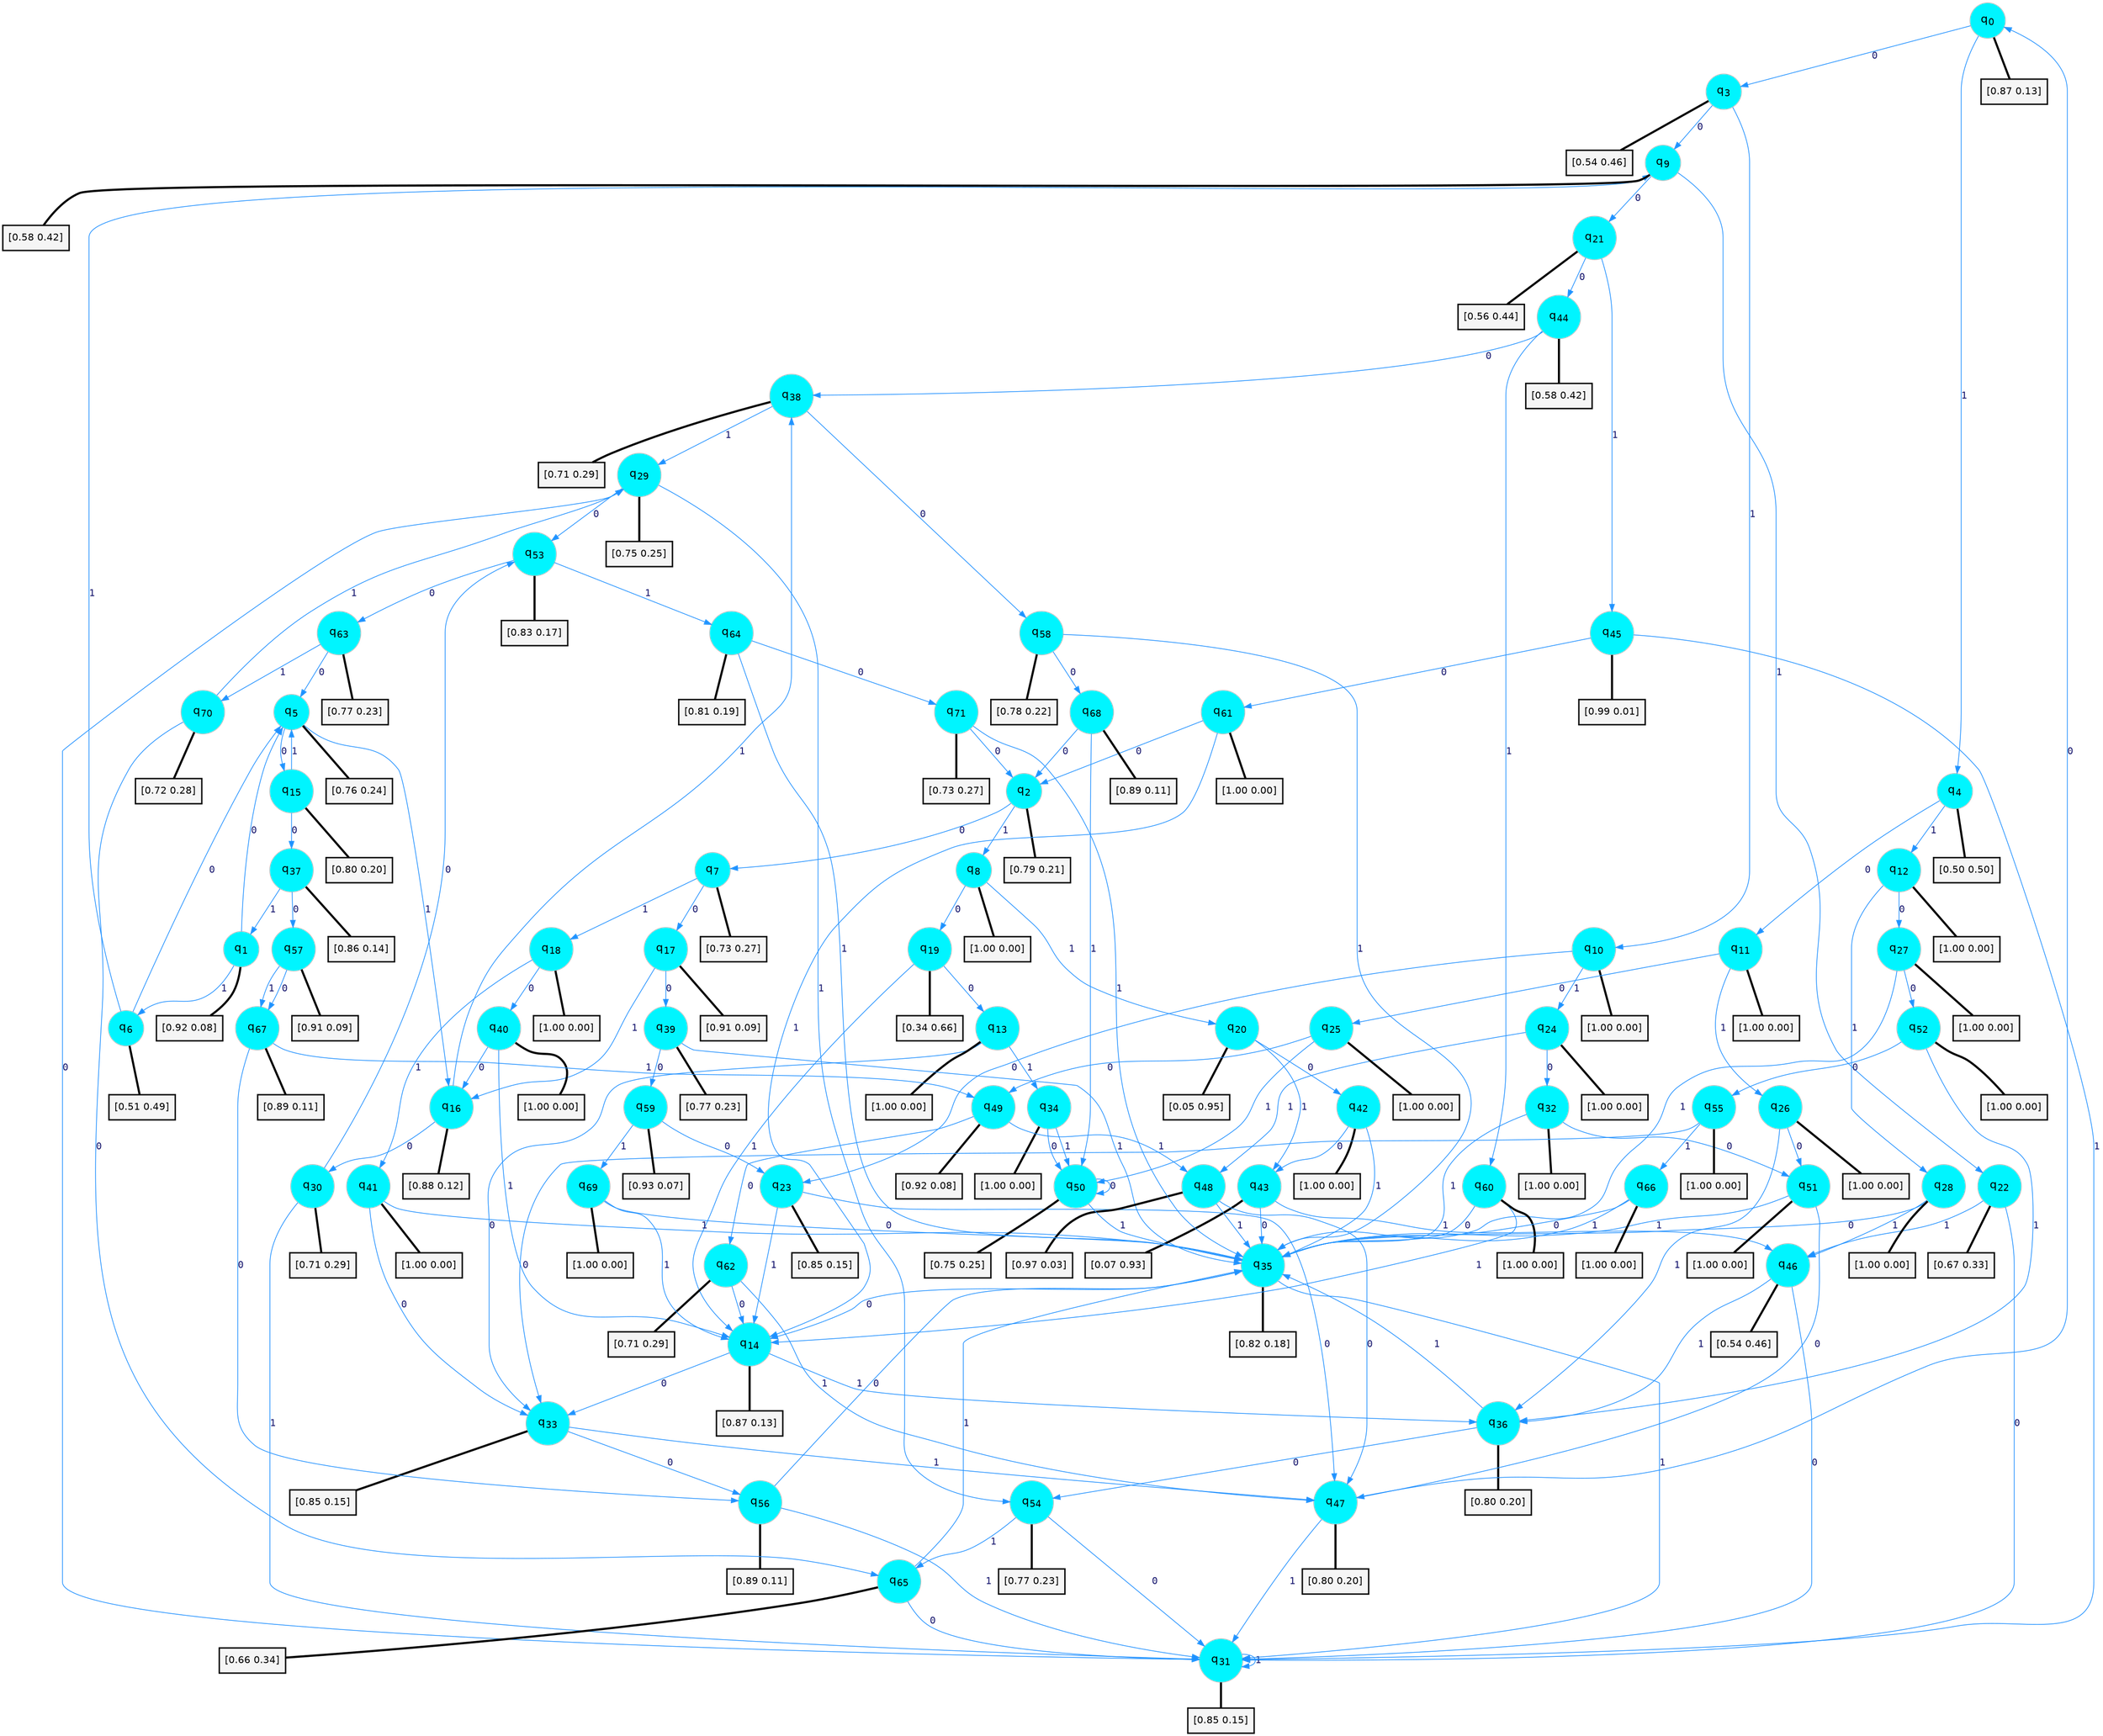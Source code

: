 digraph G {
graph [
bgcolor=transparent, dpi=300, rankdir=TD, size="40,25"];
node [
color=gray, fillcolor=turquoise1, fontcolor=black, fontname=Helvetica, fontsize=16, fontweight=bold, shape=circle, style=filled];
edge [
arrowsize=1, color=dodgerblue1, fontcolor=midnightblue, fontname=courier, fontweight=bold, penwidth=1, style=solid, weight=20];
0[label=<q<SUB>0</SUB>>];
1[label=<q<SUB>1</SUB>>];
2[label=<q<SUB>2</SUB>>];
3[label=<q<SUB>3</SUB>>];
4[label=<q<SUB>4</SUB>>];
5[label=<q<SUB>5</SUB>>];
6[label=<q<SUB>6</SUB>>];
7[label=<q<SUB>7</SUB>>];
8[label=<q<SUB>8</SUB>>];
9[label=<q<SUB>9</SUB>>];
10[label=<q<SUB>10</SUB>>];
11[label=<q<SUB>11</SUB>>];
12[label=<q<SUB>12</SUB>>];
13[label=<q<SUB>13</SUB>>];
14[label=<q<SUB>14</SUB>>];
15[label=<q<SUB>15</SUB>>];
16[label=<q<SUB>16</SUB>>];
17[label=<q<SUB>17</SUB>>];
18[label=<q<SUB>18</SUB>>];
19[label=<q<SUB>19</SUB>>];
20[label=<q<SUB>20</SUB>>];
21[label=<q<SUB>21</SUB>>];
22[label=<q<SUB>22</SUB>>];
23[label=<q<SUB>23</SUB>>];
24[label=<q<SUB>24</SUB>>];
25[label=<q<SUB>25</SUB>>];
26[label=<q<SUB>26</SUB>>];
27[label=<q<SUB>27</SUB>>];
28[label=<q<SUB>28</SUB>>];
29[label=<q<SUB>29</SUB>>];
30[label=<q<SUB>30</SUB>>];
31[label=<q<SUB>31</SUB>>];
32[label=<q<SUB>32</SUB>>];
33[label=<q<SUB>33</SUB>>];
34[label=<q<SUB>34</SUB>>];
35[label=<q<SUB>35</SUB>>];
36[label=<q<SUB>36</SUB>>];
37[label=<q<SUB>37</SUB>>];
38[label=<q<SUB>38</SUB>>];
39[label=<q<SUB>39</SUB>>];
40[label=<q<SUB>40</SUB>>];
41[label=<q<SUB>41</SUB>>];
42[label=<q<SUB>42</SUB>>];
43[label=<q<SUB>43</SUB>>];
44[label=<q<SUB>44</SUB>>];
45[label=<q<SUB>45</SUB>>];
46[label=<q<SUB>46</SUB>>];
47[label=<q<SUB>47</SUB>>];
48[label=<q<SUB>48</SUB>>];
49[label=<q<SUB>49</SUB>>];
50[label=<q<SUB>50</SUB>>];
51[label=<q<SUB>51</SUB>>];
52[label=<q<SUB>52</SUB>>];
53[label=<q<SUB>53</SUB>>];
54[label=<q<SUB>54</SUB>>];
55[label=<q<SUB>55</SUB>>];
56[label=<q<SUB>56</SUB>>];
57[label=<q<SUB>57</SUB>>];
58[label=<q<SUB>58</SUB>>];
59[label=<q<SUB>59</SUB>>];
60[label=<q<SUB>60</SUB>>];
61[label=<q<SUB>61</SUB>>];
62[label=<q<SUB>62</SUB>>];
63[label=<q<SUB>63</SUB>>];
64[label=<q<SUB>64</SUB>>];
65[label=<q<SUB>65</SUB>>];
66[label=<q<SUB>66</SUB>>];
67[label=<q<SUB>67</SUB>>];
68[label=<q<SUB>68</SUB>>];
69[label=<q<SUB>69</SUB>>];
70[label=<q<SUB>70</SUB>>];
71[label=<q<SUB>71</SUB>>];
72[label="[0.87 0.13]", shape=box,fontcolor=black, fontname=Helvetica, fontsize=14, penwidth=2, fillcolor=whitesmoke,color=black];
73[label="[0.92 0.08]", shape=box,fontcolor=black, fontname=Helvetica, fontsize=14, penwidth=2, fillcolor=whitesmoke,color=black];
74[label="[0.79 0.21]", shape=box,fontcolor=black, fontname=Helvetica, fontsize=14, penwidth=2, fillcolor=whitesmoke,color=black];
75[label="[0.54 0.46]", shape=box,fontcolor=black, fontname=Helvetica, fontsize=14, penwidth=2, fillcolor=whitesmoke,color=black];
76[label="[0.50 0.50]", shape=box,fontcolor=black, fontname=Helvetica, fontsize=14, penwidth=2, fillcolor=whitesmoke,color=black];
77[label="[0.76 0.24]", shape=box,fontcolor=black, fontname=Helvetica, fontsize=14, penwidth=2, fillcolor=whitesmoke,color=black];
78[label="[0.51 0.49]", shape=box,fontcolor=black, fontname=Helvetica, fontsize=14, penwidth=2, fillcolor=whitesmoke,color=black];
79[label="[0.73 0.27]", shape=box,fontcolor=black, fontname=Helvetica, fontsize=14, penwidth=2, fillcolor=whitesmoke,color=black];
80[label="[1.00 0.00]", shape=box,fontcolor=black, fontname=Helvetica, fontsize=14, penwidth=2, fillcolor=whitesmoke,color=black];
81[label="[0.58 0.42]", shape=box,fontcolor=black, fontname=Helvetica, fontsize=14, penwidth=2, fillcolor=whitesmoke,color=black];
82[label="[1.00 0.00]", shape=box,fontcolor=black, fontname=Helvetica, fontsize=14, penwidth=2, fillcolor=whitesmoke,color=black];
83[label="[1.00 0.00]", shape=box,fontcolor=black, fontname=Helvetica, fontsize=14, penwidth=2, fillcolor=whitesmoke,color=black];
84[label="[1.00 0.00]", shape=box,fontcolor=black, fontname=Helvetica, fontsize=14, penwidth=2, fillcolor=whitesmoke,color=black];
85[label="[1.00 0.00]", shape=box,fontcolor=black, fontname=Helvetica, fontsize=14, penwidth=2, fillcolor=whitesmoke,color=black];
86[label="[0.87 0.13]", shape=box,fontcolor=black, fontname=Helvetica, fontsize=14, penwidth=2, fillcolor=whitesmoke,color=black];
87[label="[0.80 0.20]", shape=box,fontcolor=black, fontname=Helvetica, fontsize=14, penwidth=2, fillcolor=whitesmoke,color=black];
88[label="[0.88 0.12]", shape=box,fontcolor=black, fontname=Helvetica, fontsize=14, penwidth=2, fillcolor=whitesmoke,color=black];
89[label="[0.91 0.09]", shape=box,fontcolor=black, fontname=Helvetica, fontsize=14, penwidth=2, fillcolor=whitesmoke,color=black];
90[label="[1.00 0.00]", shape=box,fontcolor=black, fontname=Helvetica, fontsize=14, penwidth=2, fillcolor=whitesmoke,color=black];
91[label="[0.34 0.66]", shape=box,fontcolor=black, fontname=Helvetica, fontsize=14, penwidth=2, fillcolor=whitesmoke,color=black];
92[label="[0.05 0.95]", shape=box,fontcolor=black, fontname=Helvetica, fontsize=14, penwidth=2, fillcolor=whitesmoke,color=black];
93[label="[0.56 0.44]", shape=box,fontcolor=black, fontname=Helvetica, fontsize=14, penwidth=2, fillcolor=whitesmoke,color=black];
94[label="[0.67 0.33]", shape=box,fontcolor=black, fontname=Helvetica, fontsize=14, penwidth=2, fillcolor=whitesmoke,color=black];
95[label="[0.85 0.15]", shape=box,fontcolor=black, fontname=Helvetica, fontsize=14, penwidth=2, fillcolor=whitesmoke,color=black];
96[label="[1.00 0.00]", shape=box,fontcolor=black, fontname=Helvetica, fontsize=14, penwidth=2, fillcolor=whitesmoke,color=black];
97[label="[1.00 0.00]", shape=box,fontcolor=black, fontname=Helvetica, fontsize=14, penwidth=2, fillcolor=whitesmoke,color=black];
98[label="[1.00 0.00]", shape=box,fontcolor=black, fontname=Helvetica, fontsize=14, penwidth=2, fillcolor=whitesmoke,color=black];
99[label="[1.00 0.00]", shape=box,fontcolor=black, fontname=Helvetica, fontsize=14, penwidth=2, fillcolor=whitesmoke,color=black];
100[label="[1.00 0.00]", shape=box,fontcolor=black, fontname=Helvetica, fontsize=14, penwidth=2, fillcolor=whitesmoke,color=black];
101[label="[0.75 0.25]", shape=box,fontcolor=black, fontname=Helvetica, fontsize=14, penwidth=2, fillcolor=whitesmoke,color=black];
102[label="[0.71 0.29]", shape=box,fontcolor=black, fontname=Helvetica, fontsize=14, penwidth=2, fillcolor=whitesmoke,color=black];
103[label="[0.85 0.15]", shape=box,fontcolor=black, fontname=Helvetica, fontsize=14, penwidth=2, fillcolor=whitesmoke,color=black];
104[label="[1.00 0.00]", shape=box,fontcolor=black, fontname=Helvetica, fontsize=14, penwidth=2, fillcolor=whitesmoke,color=black];
105[label="[0.85 0.15]", shape=box,fontcolor=black, fontname=Helvetica, fontsize=14, penwidth=2, fillcolor=whitesmoke,color=black];
106[label="[1.00 0.00]", shape=box,fontcolor=black, fontname=Helvetica, fontsize=14, penwidth=2, fillcolor=whitesmoke,color=black];
107[label="[0.82 0.18]", shape=box,fontcolor=black, fontname=Helvetica, fontsize=14, penwidth=2, fillcolor=whitesmoke,color=black];
108[label="[0.80 0.20]", shape=box,fontcolor=black, fontname=Helvetica, fontsize=14, penwidth=2, fillcolor=whitesmoke,color=black];
109[label="[0.86 0.14]", shape=box,fontcolor=black, fontname=Helvetica, fontsize=14, penwidth=2, fillcolor=whitesmoke,color=black];
110[label="[0.71 0.29]", shape=box,fontcolor=black, fontname=Helvetica, fontsize=14, penwidth=2, fillcolor=whitesmoke,color=black];
111[label="[0.77 0.23]", shape=box,fontcolor=black, fontname=Helvetica, fontsize=14, penwidth=2, fillcolor=whitesmoke,color=black];
112[label="[1.00 0.00]", shape=box,fontcolor=black, fontname=Helvetica, fontsize=14, penwidth=2, fillcolor=whitesmoke,color=black];
113[label="[1.00 0.00]", shape=box,fontcolor=black, fontname=Helvetica, fontsize=14, penwidth=2, fillcolor=whitesmoke,color=black];
114[label="[1.00 0.00]", shape=box,fontcolor=black, fontname=Helvetica, fontsize=14, penwidth=2, fillcolor=whitesmoke,color=black];
115[label="[0.07 0.93]", shape=box,fontcolor=black, fontname=Helvetica, fontsize=14, penwidth=2, fillcolor=whitesmoke,color=black];
116[label="[0.58 0.42]", shape=box,fontcolor=black, fontname=Helvetica, fontsize=14, penwidth=2, fillcolor=whitesmoke,color=black];
117[label="[0.99 0.01]", shape=box,fontcolor=black, fontname=Helvetica, fontsize=14, penwidth=2, fillcolor=whitesmoke,color=black];
118[label="[0.54 0.46]", shape=box,fontcolor=black, fontname=Helvetica, fontsize=14, penwidth=2, fillcolor=whitesmoke,color=black];
119[label="[0.80 0.20]", shape=box,fontcolor=black, fontname=Helvetica, fontsize=14, penwidth=2, fillcolor=whitesmoke,color=black];
120[label="[0.97 0.03]", shape=box,fontcolor=black, fontname=Helvetica, fontsize=14, penwidth=2, fillcolor=whitesmoke,color=black];
121[label="[0.92 0.08]", shape=box,fontcolor=black, fontname=Helvetica, fontsize=14, penwidth=2, fillcolor=whitesmoke,color=black];
122[label="[0.75 0.25]", shape=box,fontcolor=black, fontname=Helvetica, fontsize=14, penwidth=2, fillcolor=whitesmoke,color=black];
123[label="[1.00 0.00]", shape=box,fontcolor=black, fontname=Helvetica, fontsize=14, penwidth=2, fillcolor=whitesmoke,color=black];
124[label="[1.00 0.00]", shape=box,fontcolor=black, fontname=Helvetica, fontsize=14, penwidth=2, fillcolor=whitesmoke,color=black];
125[label="[0.83 0.17]", shape=box,fontcolor=black, fontname=Helvetica, fontsize=14, penwidth=2, fillcolor=whitesmoke,color=black];
126[label="[0.77 0.23]", shape=box,fontcolor=black, fontname=Helvetica, fontsize=14, penwidth=2, fillcolor=whitesmoke,color=black];
127[label="[1.00 0.00]", shape=box,fontcolor=black, fontname=Helvetica, fontsize=14, penwidth=2, fillcolor=whitesmoke,color=black];
128[label="[0.89 0.11]", shape=box,fontcolor=black, fontname=Helvetica, fontsize=14, penwidth=2, fillcolor=whitesmoke,color=black];
129[label="[0.91 0.09]", shape=box,fontcolor=black, fontname=Helvetica, fontsize=14, penwidth=2, fillcolor=whitesmoke,color=black];
130[label="[0.78 0.22]", shape=box,fontcolor=black, fontname=Helvetica, fontsize=14, penwidth=2, fillcolor=whitesmoke,color=black];
131[label="[0.93 0.07]", shape=box,fontcolor=black, fontname=Helvetica, fontsize=14, penwidth=2, fillcolor=whitesmoke,color=black];
132[label="[1.00 0.00]", shape=box,fontcolor=black, fontname=Helvetica, fontsize=14, penwidth=2, fillcolor=whitesmoke,color=black];
133[label="[1.00 0.00]", shape=box,fontcolor=black, fontname=Helvetica, fontsize=14, penwidth=2, fillcolor=whitesmoke,color=black];
134[label="[0.71 0.29]", shape=box,fontcolor=black, fontname=Helvetica, fontsize=14, penwidth=2, fillcolor=whitesmoke,color=black];
135[label="[0.77 0.23]", shape=box,fontcolor=black, fontname=Helvetica, fontsize=14, penwidth=2, fillcolor=whitesmoke,color=black];
136[label="[0.81 0.19]", shape=box,fontcolor=black, fontname=Helvetica, fontsize=14, penwidth=2, fillcolor=whitesmoke,color=black];
137[label="[0.66 0.34]", shape=box,fontcolor=black, fontname=Helvetica, fontsize=14, penwidth=2, fillcolor=whitesmoke,color=black];
138[label="[1.00 0.00]", shape=box,fontcolor=black, fontname=Helvetica, fontsize=14, penwidth=2, fillcolor=whitesmoke,color=black];
139[label="[0.89 0.11]", shape=box,fontcolor=black, fontname=Helvetica, fontsize=14, penwidth=2, fillcolor=whitesmoke,color=black];
140[label="[0.89 0.11]", shape=box,fontcolor=black, fontname=Helvetica, fontsize=14, penwidth=2, fillcolor=whitesmoke,color=black];
141[label="[1.00 0.00]", shape=box,fontcolor=black, fontname=Helvetica, fontsize=14, penwidth=2, fillcolor=whitesmoke,color=black];
142[label="[0.72 0.28]", shape=box,fontcolor=black, fontname=Helvetica, fontsize=14, penwidth=2, fillcolor=whitesmoke,color=black];
143[label="[0.73 0.27]", shape=box,fontcolor=black, fontname=Helvetica, fontsize=14, penwidth=2, fillcolor=whitesmoke,color=black];
0->3 [label=0];
0->4 [label=1];
0->72 [arrowhead=none, penwidth=3,color=black];
1->5 [label=0];
1->6 [label=1];
1->73 [arrowhead=none, penwidth=3,color=black];
2->7 [label=0];
2->8 [label=1];
2->74 [arrowhead=none, penwidth=3,color=black];
3->9 [label=0];
3->10 [label=1];
3->75 [arrowhead=none, penwidth=3,color=black];
4->11 [label=0];
4->12 [label=1];
4->76 [arrowhead=none, penwidth=3,color=black];
5->15 [label=0];
5->16 [label=1];
5->77 [arrowhead=none, penwidth=3,color=black];
6->5 [label=0];
6->9 [label=1];
6->78 [arrowhead=none, penwidth=3,color=black];
7->17 [label=0];
7->18 [label=1];
7->79 [arrowhead=none, penwidth=3,color=black];
8->19 [label=0];
8->20 [label=1];
8->80 [arrowhead=none, penwidth=3,color=black];
9->21 [label=0];
9->22 [label=1];
9->81 [arrowhead=none, penwidth=3,color=black];
10->23 [label=0];
10->24 [label=1];
10->82 [arrowhead=none, penwidth=3,color=black];
11->25 [label=0];
11->26 [label=1];
11->83 [arrowhead=none, penwidth=3,color=black];
12->27 [label=0];
12->28 [label=1];
12->84 [arrowhead=none, penwidth=3,color=black];
13->33 [label=0];
13->34 [label=1];
13->85 [arrowhead=none, penwidth=3,color=black];
14->33 [label=0];
14->36 [label=1];
14->86 [arrowhead=none, penwidth=3,color=black];
15->37 [label=0];
15->5 [label=1];
15->87 [arrowhead=none, penwidth=3,color=black];
16->30 [label=0];
16->38 [label=1];
16->88 [arrowhead=none, penwidth=3,color=black];
17->39 [label=0];
17->16 [label=1];
17->89 [arrowhead=none, penwidth=3,color=black];
18->40 [label=0];
18->41 [label=1];
18->90 [arrowhead=none, penwidth=3,color=black];
19->13 [label=0];
19->14 [label=1];
19->91 [arrowhead=none, penwidth=3,color=black];
20->42 [label=0];
20->43 [label=1];
20->92 [arrowhead=none, penwidth=3,color=black];
21->44 [label=0];
21->45 [label=1];
21->93 [arrowhead=none, penwidth=3,color=black];
22->31 [label=0];
22->46 [label=1];
22->94 [arrowhead=none, penwidth=3,color=black];
23->47 [label=0];
23->14 [label=1];
23->95 [arrowhead=none, penwidth=3,color=black];
24->32 [label=0];
24->48 [label=1];
24->96 [arrowhead=none, penwidth=3,color=black];
25->49 [label=0];
25->50 [label=1];
25->97 [arrowhead=none, penwidth=3,color=black];
26->51 [label=0];
26->36 [label=1];
26->98 [arrowhead=none, penwidth=3,color=black];
27->52 [label=0];
27->35 [label=1];
27->99 [arrowhead=none, penwidth=3,color=black];
28->35 [label=0];
28->46 [label=1];
28->100 [arrowhead=none, penwidth=3,color=black];
29->53 [label=0];
29->54 [label=1];
29->101 [arrowhead=none, penwidth=3,color=black];
30->53 [label=0];
30->31 [label=1];
30->102 [arrowhead=none, penwidth=3,color=black];
31->29 [label=0];
31->31 [label=1];
31->103 [arrowhead=none, penwidth=3,color=black];
32->51 [label=0];
32->35 [label=1];
32->104 [arrowhead=none, penwidth=3,color=black];
33->56 [label=0];
33->47 [label=1];
33->105 [arrowhead=none, penwidth=3,color=black];
34->50 [label=0];
34->50 [label=1];
34->106 [arrowhead=none, penwidth=3,color=black];
35->14 [label=0];
35->31 [label=1];
35->107 [arrowhead=none, penwidth=3,color=black];
36->54 [label=0];
36->35 [label=1];
36->108 [arrowhead=none, penwidth=3,color=black];
37->57 [label=0];
37->1 [label=1];
37->109 [arrowhead=none, penwidth=3,color=black];
38->58 [label=0];
38->29 [label=1];
38->110 [arrowhead=none, penwidth=3,color=black];
39->59 [label=0];
39->35 [label=1];
39->111 [arrowhead=none, penwidth=3,color=black];
40->16 [label=0];
40->14 [label=1];
40->112 [arrowhead=none, penwidth=3,color=black];
41->33 [label=0];
41->35 [label=1];
41->113 [arrowhead=none, penwidth=3,color=black];
42->43 [label=0];
42->35 [label=1];
42->114 [arrowhead=none, penwidth=3,color=black];
43->35 [label=0];
43->46 [label=1];
43->115 [arrowhead=none, penwidth=3,color=black];
44->38 [label=0];
44->60 [label=1];
44->116 [arrowhead=none, penwidth=3,color=black];
45->61 [label=0];
45->31 [label=1];
45->117 [arrowhead=none, penwidth=3,color=black];
46->31 [label=0];
46->36 [label=1];
46->118 [arrowhead=none, penwidth=3,color=black];
47->0 [label=0];
47->31 [label=1];
47->119 [arrowhead=none, penwidth=3,color=black];
48->47 [label=0];
48->35 [label=1];
48->120 [arrowhead=none, penwidth=3,color=black];
49->62 [label=0];
49->48 [label=1];
49->121 [arrowhead=none, penwidth=3,color=black];
50->50 [label=0];
50->35 [label=1];
50->122 [arrowhead=none, penwidth=3,color=black];
51->47 [label=0];
51->35 [label=1];
51->123 [arrowhead=none, penwidth=3,color=black];
52->55 [label=0];
52->36 [label=1];
52->124 [arrowhead=none, penwidth=3,color=black];
53->63 [label=0];
53->64 [label=1];
53->125 [arrowhead=none, penwidth=3,color=black];
54->31 [label=0];
54->65 [label=1];
54->126 [arrowhead=none, penwidth=3,color=black];
55->33 [label=0];
55->66 [label=1];
55->127 [arrowhead=none, penwidth=3,color=black];
56->35 [label=0];
56->31 [label=1];
56->128 [arrowhead=none, penwidth=3,color=black];
57->67 [label=0];
57->67 [label=1];
57->129 [arrowhead=none, penwidth=3,color=black];
58->68 [label=0];
58->35 [label=1];
58->130 [arrowhead=none, penwidth=3,color=black];
59->23 [label=0];
59->69 [label=1];
59->131 [arrowhead=none, penwidth=3,color=black];
60->35 [label=0];
60->14 [label=1];
60->132 [arrowhead=none, penwidth=3,color=black];
61->2 [label=0];
61->14 [label=1];
61->133 [arrowhead=none, penwidth=3,color=black];
62->14 [label=0];
62->47 [label=1];
62->134 [arrowhead=none, penwidth=3,color=black];
63->5 [label=0];
63->70 [label=1];
63->135 [arrowhead=none, penwidth=3,color=black];
64->71 [label=0];
64->35 [label=1];
64->136 [arrowhead=none, penwidth=3,color=black];
65->31 [label=0];
65->35 [label=1];
65->137 [arrowhead=none, penwidth=3,color=black];
66->35 [label=0];
66->35 [label=1];
66->138 [arrowhead=none, penwidth=3,color=black];
67->56 [label=0];
67->49 [label=1];
67->139 [arrowhead=none, penwidth=3,color=black];
68->2 [label=0];
68->50 [label=1];
68->140 [arrowhead=none, penwidth=3,color=black];
69->35 [label=0];
69->14 [label=1];
69->141 [arrowhead=none, penwidth=3,color=black];
70->65 [label=0];
70->29 [label=1];
70->142 [arrowhead=none, penwidth=3,color=black];
71->2 [label=0];
71->35 [label=1];
71->143 [arrowhead=none, penwidth=3,color=black];
}

